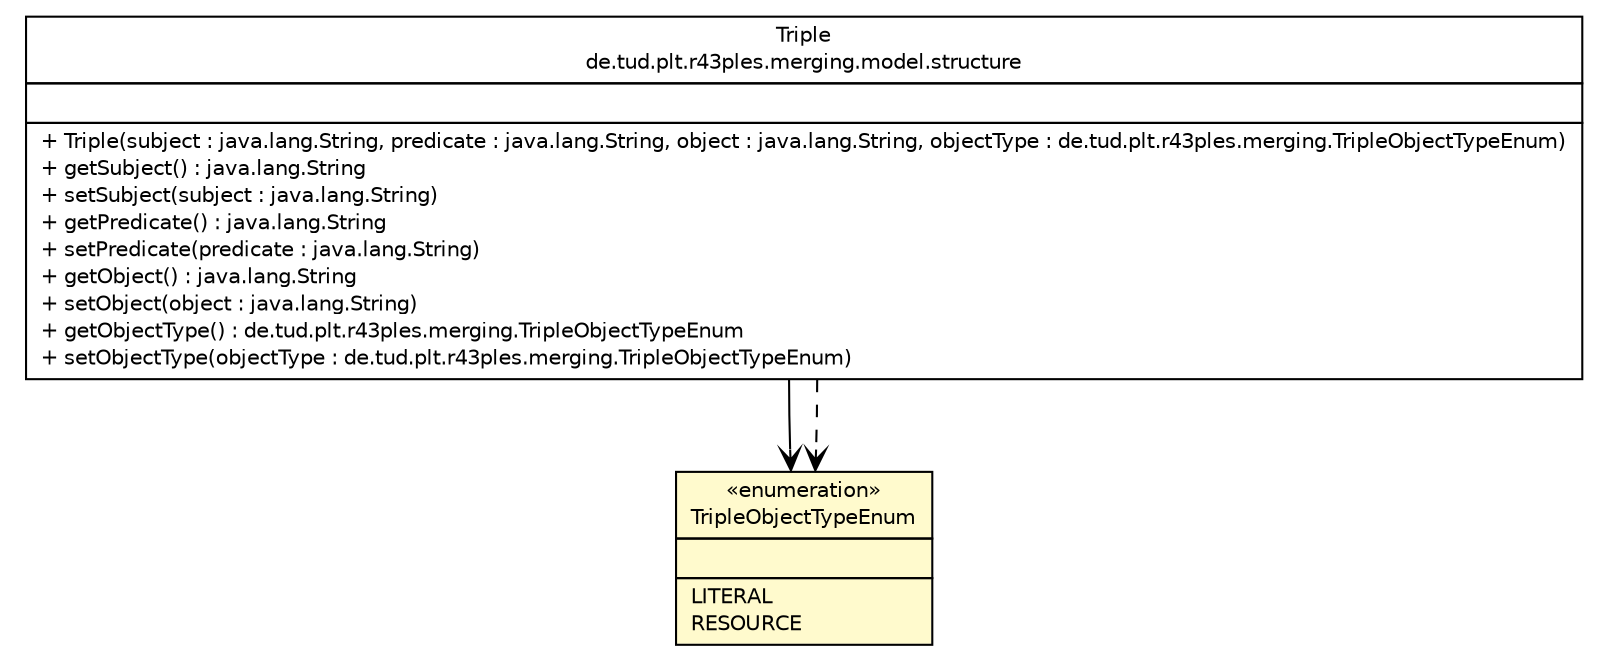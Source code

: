 #!/usr/local/bin/dot
#
# Class diagram 
# Generated by UMLGraph version R5_6-24-gf6e263 (http://www.umlgraph.org/)
#

digraph G {
	edge [fontname="Helvetica",fontsize=10,labelfontname="Helvetica",labelfontsize=10];
	node [fontname="Helvetica",fontsize=10,shape=plaintext];
	nodesep=0.25;
	ranksep=0.5;
	// de.tud.plt.r43ples.merging.TripleObjectTypeEnum
	c5565 [label=<<table title="de.tud.plt.r43ples.merging.TripleObjectTypeEnum" border="0" cellborder="1" cellspacing="0" cellpadding="2" port="p" bgcolor="lemonChiffon" href="./TripleObjectTypeEnum.html">
		<tr><td><table border="0" cellspacing="0" cellpadding="1">
<tr><td align="center" balign="center"> &#171;enumeration&#187; </td></tr>
<tr><td align="center" balign="center"> TripleObjectTypeEnum </td></tr>
		</table></td></tr>
		<tr><td><table border="0" cellspacing="0" cellpadding="1">
<tr><td align="left" balign="left">  </td></tr>
		</table></td></tr>
		<tr><td><table border="0" cellspacing="0" cellpadding="1">
<tr><td align="left" balign="left"> LITERAL </td></tr>
<tr><td align="left" balign="left"> RESOURCE </td></tr>
		</table></td></tr>
		</table>>, URL="./TripleObjectTypeEnum.html", fontname="Helvetica", fontcolor="black", fontsize=10.0];
	// de.tud.plt.r43ples.merging.model.structure.Triple
	c5575 [label=<<table title="de.tud.plt.r43ples.merging.model.structure.Triple" border="0" cellborder="1" cellspacing="0" cellpadding="2" port="p" href="./model/structure/Triple.html">
		<tr><td><table border="0" cellspacing="0" cellpadding="1">
<tr><td align="center" balign="center"> Triple </td></tr>
<tr><td align="center" balign="center"> de.tud.plt.r43ples.merging.model.structure </td></tr>
		</table></td></tr>
		<tr><td><table border="0" cellspacing="0" cellpadding="1">
<tr><td align="left" balign="left">  </td></tr>
		</table></td></tr>
		<tr><td><table border="0" cellspacing="0" cellpadding="1">
<tr><td align="left" balign="left"> + Triple(subject : java.lang.String, predicate : java.lang.String, object : java.lang.String, objectType : de.tud.plt.r43ples.merging.TripleObjectTypeEnum) </td></tr>
<tr><td align="left" balign="left"> + getSubject() : java.lang.String </td></tr>
<tr><td align="left" balign="left"> + setSubject(subject : java.lang.String) </td></tr>
<tr><td align="left" balign="left"> + getPredicate() : java.lang.String </td></tr>
<tr><td align="left" balign="left"> + setPredicate(predicate : java.lang.String) </td></tr>
<tr><td align="left" balign="left"> + getObject() : java.lang.String </td></tr>
<tr><td align="left" balign="left"> + setObject(object : java.lang.String) </td></tr>
<tr><td align="left" balign="left"> + getObjectType() : de.tud.plt.r43ples.merging.TripleObjectTypeEnum </td></tr>
<tr><td align="left" balign="left"> + setObjectType(objectType : de.tud.plt.r43ples.merging.TripleObjectTypeEnum) </td></tr>
		</table></td></tr>
		</table>>, URL="./model/structure/Triple.html", fontname="Helvetica", fontcolor="black", fontsize=10.0];
	// de.tud.plt.r43ples.merging.model.structure.Triple NAVASSOC de.tud.plt.r43ples.merging.TripleObjectTypeEnum
	c5575:p -> c5565:p [taillabel="", label="", headlabel="", fontname="Helvetica", fontcolor="black", fontsize=10.0, color="black", arrowhead=open];
	// de.tud.plt.r43ples.merging.model.structure.Triple DEPEND de.tud.plt.r43ples.merging.TripleObjectTypeEnum
	c5575:p -> c5565:p [taillabel="", label="", headlabel="", fontname="Helvetica", fontcolor="black", fontsize=10.0, color="black", arrowhead=open, style=dashed];
}

